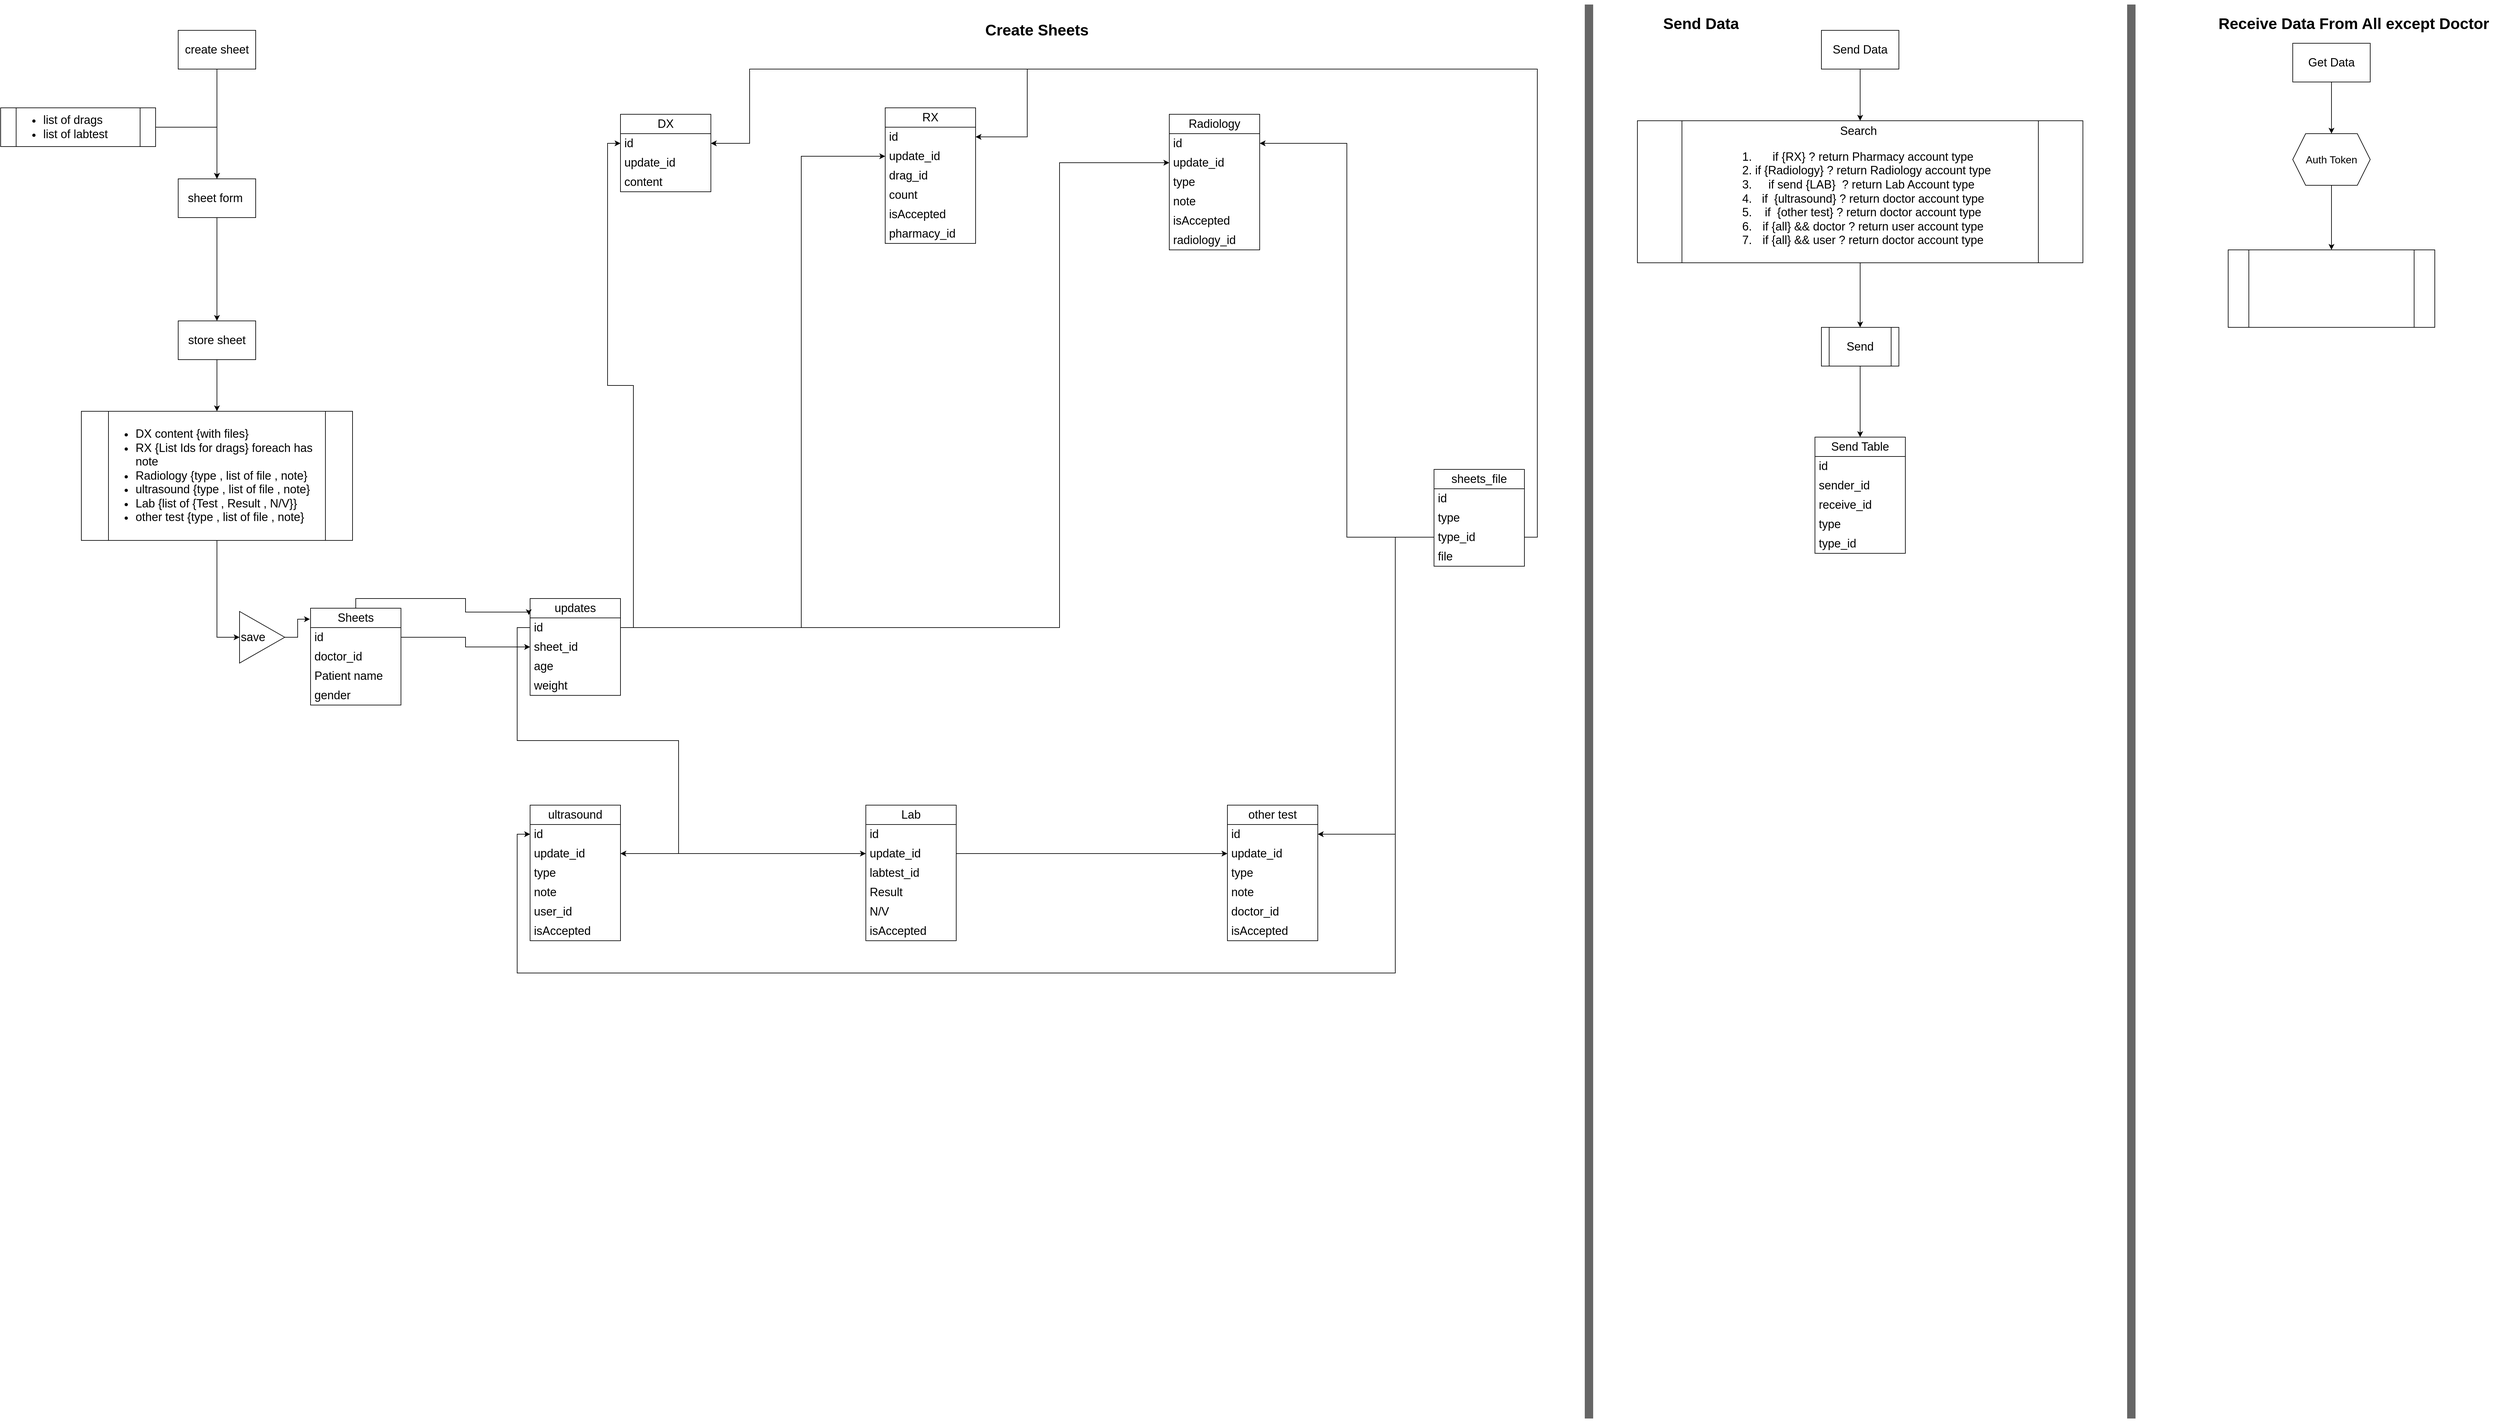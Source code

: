 <mxfile version="21.0.6" type="github">
  <diagram name="Page-1" id="vG4r1ZU1F1tFnuL-1ezL">
    <mxGraphModel dx="1754" dy="1991" grid="1" gridSize="10" guides="1" tooltips="1" connect="1" arrows="1" fold="1" page="1" pageScale="1" pageWidth="850" pageHeight="1100" math="0" shadow="0">
      <root>
        <mxCell id="0" />
        <mxCell id="1" parent="0" />
        <mxCell id="JHE3BNfb4ep6dm02MJn9-4" value="" style="edgeStyle=orthogonalEdgeStyle;rounded=0;orthogonalLoop=1;jettySize=auto;html=1;strokeWidth=1;fontSize=18;" edge="1" parent="1" source="JHE3BNfb4ep6dm02MJn9-1" target="JHE3BNfb4ep6dm02MJn9-3">
          <mxGeometry relative="1" as="geometry" />
        </mxCell>
        <mxCell id="JHE3BNfb4ep6dm02MJn9-1" value="create sheet" style="rounded=0;whiteSpace=wrap;html=1;strokeWidth=1;fontSize=18;" vertex="1" parent="1">
          <mxGeometry x="365" y="40" width="120" height="60" as="geometry" />
        </mxCell>
        <mxCell id="JHE3BNfb4ep6dm02MJn9-13" value="" style="edgeStyle=orthogonalEdgeStyle;rounded=0;orthogonalLoop=1;jettySize=auto;html=1;strokeWidth=1;fontSize=18;" edge="1" parent="1" source="JHE3BNfb4ep6dm02MJn9-3" target="JHE3BNfb4ep6dm02MJn9-12">
          <mxGeometry relative="1" as="geometry" />
        </mxCell>
        <mxCell id="JHE3BNfb4ep6dm02MJn9-3" value="sheet form&amp;nbsp;" style="whiteSpace=wrap;html=1;rounded=0;strokeWidth=1;fontSize=18;" vertex="1" parent="1">
          <mxGeometry x="365" y="270" width="120" height="60" as="geometry" />
        </mxCell>
        <mxCell id="JHE3BNfb4ep6dm02MJn9-18" value="" style="edgeStyle=orthogonalEdgeStyle;rounded=0;orthogonalLoop=1;jettySize=auto;html=1;fontSize=18;" edge="1" parent="1" source="JHE3BNfb4ep6dm02MJn9-12" target="JHE3BNfb4ep6dm02MJn9-17">
          <mxGeometry relative="1" as="geometry" />
        </mxCell>
        <mxCell id="JHE3BNfb4ep6dm02MJn9-12" value="store sheet" style="whiteSpace=wrap;html=1;rounded=0;strokeWidth=1;fontSize=18;" vertex="1" parent="1">
          <mxGeometry x="365" y="490" width="120" height="60" as="geometry" />
        </mxCell>
        <mxCell id="JHE3BNfb4ep6dm02MJn9-26" style="edgeStyle=orthogonalEdgeStyle;rounded=0;orthogonalLoop=1;jettySize=auto;html=1;entryX=0;entryY=0.5;entryDx=0;entryDy=0;fontSize=18;" edge="1" parent="1" source="JHE3BNfb4ep6dm02MJn9-17" target="JHE3BNfb4ep6dm02MJn9-24">
          <mxGeometry relative="1" as="geometry" />
        </mxCell>
        <mxCell id="JHE3BNfb4ep6dm02MJn9-17" value="&lt;ul style=&quot;font-size: 18px;&quot;&gt;&lt;li style=&quot;font-size: 18px;&quot;&gt;DX content {with files}&lt;/li&gt;&lt;li style=&quot;font-size: 18px;&quot;&gt;RX {List Ids for drags} foreach has note&lt;/li&gt;&lt;li style=&quot;font-size: 18px;&quot;&gt;Radiology {type , list of file , note}&lt;/li&gt;&lt;li style=&quot;font-size: 18px;&quot;&gt;ultrasound {type , list of file , note}&lt;/li&gt;&lt;li style=&quot;font-size: 18px;&quot;&gt;Lab {list of {Test , Result , N/V}}&lt;/li&gt;&lt;li style=&quot;border-color: var(--border-color); font-size: 18px;&quot;&gt;other test {type , list of file , note}&lt;/li&gt;&lt;/ul&gt;" style="shape=process;whiteSpace=wrap;html=1;backgroundOutline=1;rounded=0;align=left;fontSize=18;" vertex="1" parent="1">
          <mxGeometry x="215" y="630" width="420" height="200" as="geometry" />
        </mxCell>
        <mxCell id="JHE3BNfb4ep6dm02MJn9-92" style="edgeStyle=orthogonalEdgeStyle;rounded=0;orthogonalLoop=1;jettySize=auto;html=1;entryX=-0.007;entryY=0.113;entryDx=0;entryDy=0;entryPerimeter=0;fontSize=18;" edge="1" parent="1" source="JHE3BNfb4ep6dm02MJn9-24" target="JHE3BNfb4ep6dm02MJn9-88">
          <mxGeometry relative="1" as="geometry" />
        </mxCell>
        <mxCell id="JHE3BNfb4ep6dm02MJn9-24" value="&lt;font style=&quot;font-size: 18px;&quot;&gt;save&lt;/font&gt;" style="triangle;whiteSpace=wrap;html=1;align=left;rounded=0;fontSize=18;" vertex="1" parent="1">
          <mxGeometry x="460" y="940" width="70" height="80" as="geometry" />
        </mxCell>
        <mxCell id="JHE3BNfb4ep6dm02MJn9-37" value="DX" style="swimlane;fontStyle=0;childLayout=stackLayout;horizontal=1;startSize=30;horizontalStack=0;resizeParent=1;resizeParentMax=0;resizeLast=0;collapsible=1;marginBottom=0;whiteSpace=wrap;html=1;fontSize=18;" vertex="1" parent="1">
          <mxGeometry x="1050" y="170" width="140" height="120" as="geometry" />
        </mxCell>
        <mxCell id="JHE3BNfb4ep6dm02MJn9-109" value="id" style="text;strokeColor=none;fillColor=none;align=left;verticalAlign=middle;spacingLeft=4;spacingRight=4;overflow=hidden;points=[[0,0.5],[1,0.5]];portConstraint=eastwest;rotatable=0;whiteSpace=wrap;html=1;fontSize=18;" vertex="1" parent="JHE3BNfb4ep6dm02MJn9-37">
          <mxGeometry y="30" width="140" height="30" as="geometry" />
        </mxCell>
        <mxCell id="JHE3BNfb4ep6dm02MJn9-110" value="update_id" style="text;strokeColor=none;fillColor=none;align=left;verticalAlign=middle;spacingLeft=4;spacingRight=4;overflow=hidden;points=[[0,0.5],[1,0.5]];portConstraint=eastwest;rotatable=0;whiteSpace=wrap;html=1;fontSize=18;" vertex="1" parent="JHE3BNfb4ep6dm02MJn9-37">
          <mxGeometry y="60" width="140" height="30" as="geometry" />
        </mxCell>
        <mxCell id="JHE3BNfb4ep6dm02MJn9-38" value="content" style="text;strokeColor=none;fillColor=none;align=left;verticalAlign=middle;spacingLeft=4;spacingRight=4;overflow=hidden;points=[[0,0.5],[1,0.5]];portConstraint=eastwest;rotatable=0;whiteSpace=wrap;html=1;fontSize=18;" vertex="1" parent="JHE3BNfb4ep6dm02MJn9-37">
          <mxGeometry y="90" width="140" height="30" as="geometry" />
        </mxCell>
        <mxCell id="JHE3BNfb4ep6dm02MJn9-42" value="RX" style="swimlane;fontStyle=0;childLayout=stackLayout;horizontal=1;startSize=30;horizontalStack=0;resizeParent=1;resizeParentMax=0;resizeLast=0;collapsible=1;marginBottom=0;whiteSpace=wrap;html=1;fontSize=18;" vertex="1" parent="1">
          <mxGeometry x="1460" y="160" width="140" height="210" as="geometry" />
        </mxCell>
        <mxCell id="JHE3BNfb4ep6dm02MJn9-113" value="id" style="text;strokeColor=none;fillColor=none;align=left;verticalAlign=middle;spacingLeft=4;spacingRight=4;overflow=hidden;points=[[0,0.5],[1,0.5]];portConstraint=eastwest;rotatable=0;whiteSpace=wrap;html=1;fontSize=18;" vertex="1" parent="JHE3BNfb4ep6dm02MJn9-42">
          <mxGeometry y="30" width="140" height="30" as="geometry" />
        </mxCell>
        <mxCell id="JHE3BNfb4ep6dm02MJn9-112" value="update_id" style="text;strokeColor=none;fillColor=none;align=left;verticalAlign=middle;spacingLeft=4;spacingRight=4;overflow=hidden;points=[[0,0.5],[1,0.5]];portConstraint=eastwest;rotatable=0;whiteSpace=wrap;html=1;fontSize=18;" vertex="1" parent="JHE3BNfb4ep6dm02MJn9-42">
          <mxGeometry y="60" width="140" height="30" as="geometry" />
        </mxCell>
        <mxCell id="JHE3BNfb4ep6dm02MJn9-149" value="drag_id" style="text;strokeColor=none;fillColor=none;align=left;verticalAlign=middle;spacingLeft=4;spacingRight=4;overflow=hidden;points=[[0,0.5],[1,0.5]];portConstraint=eastwest;rotatable=0;whiteSpace=wrap;html=1;fontSize=18;" vertex="1" parent="JHE3BNfb4ep6dm02MJn9-42">
          <mxGeometry y="90" width="140" height="30" as="geometry" />
        </mxCell>
        <mxCell id="JHE3BNfb4ep6dm02MJn9-157" value="count" style="text;strokeColor=none;fillColor=none;align=left;verticalAlign=middle;spacingLeft=4;spacingRight=4;overflow=hidden;points=[[0,0.5],[1,0.5]];portConstraint=eastwest;rotatable=0;whiteSpace=wrap;html=1;fontSize=18;" vertex="1" parent="JHE3BNfb4ep6dm02MJn9-42">
          <mxGeometry y="120" width="140" height="30" as="geometry" />
        </mxCell>
        <mxCell id="JHE3BNfb4ep6dm02MJn9-213" value="isAccepted" style="text;strokeColor=none;fillColor=none;align=left;verticalAlign=middle;spacingLeft=4;spacingRight=4;overflow=hidden;points=[[0,0.5],[1,0.5]];portConstraint=eastwest;rotatable=0;whiteSpace=wrap;html=1;fontSize=18;" vertex="1" parent="JHE3BNfb4ep6dm02MJn9-42">
          <mxGeometry y="150" width="140" height="30" as="geometry" />
        </mxCell>
        <mxCell id="JHE3BNfb4ep6dm02MJn9-43" value="pharmacy_id" style="text;strokeColor=none;fillColor=none;align=left;verticalAlign=middle;spacingLeft=4;spacingRight=4;overflow=hidden;points=[[0,0.5],[1,0.5]];portConstraint=eastwest;rotatable=0;whiteSpace=wrap;html=1;fontSize=18;" vertex="1" parent="JHE3BNfb4ep6dm02MJn9-42">
          <mxGeometry y="180" width="140" height="30" as="geometry" />
        </mxCell>
        <mxCell id="JHE3BNfb4ep6dm02MJn9-48" value="Radiology" style="swimlane;fontStyle=0;childLayout=stackLayout;horizontal=1;startSize=30;horizontalStack=0;resizeParent=1;resizeParentMax=0;resizeLast=0;collapsible=1;marginBottom=0;whiteSpace=wrap;html=1;fontSize=18;" vertex="1" parent="1">
          <mxGeometry x="1900" y="170" width="140" height="210" as="geometry" />
        </mxCell>
        <mxCell id="JHE3BNfb4ep6dm02MJn9-117" value="id" style="text;strokeColor=none;fillColor=none;align=left;verticalAlign=middle;spacingLeft=4;spacingRight=4;overflow=hidden;points=[[0,0.5],[1,0.5]];portConstraint=eastwest;rotatable=0;whiteSpace=wrap;html=1;fontSize=18;" vertex="1" parent="JHE3BNfb4ep6dm02MJn9-48">
          <mxGeometry y="30" width="140" height="30" as="geometry" />
        </mxCell>
        <mxCell id="JHE3BNfb4ep6dm02MJn9-118" value="update_id" style="text;strokeColor=none;fillColor=none;align=left;verticalAlign=middle;spacingLeft=4;spacingRight=4;overflow=hidden;points=[[0,0.5],[1,0.5]];portConstraint=eastwest;rotatable=0;whiteSpace=wrap;html=1;fontSize=18;" vertex="1" parent="JHE3BNfb4ep6dm02MJn9-48">
          <mxGeometry y="60" width="140" height="30" as="geometry" />
        </mxCell>
        <mxCell id="JHE3BNfb4ep6dm02MJn9-49" value="type" style="text;strokeColor=none;fillColor=none;align=left;verticalAlign=middle;spacingLeft=4;spacingRight=4;overflow=hidden;points=[[0,0.5],[1,0.5]];portConstraint=eastwest;rotatable=0;whiteSpace=wrap;html=1;fontSize=18;" vertex="1" parent="JHE3BNfb4ep6dm02MJn9-48">
          <mxGeometry y="90" width="140" height="30" as="geometry" />
        </mxCell>
        <mxCell id="JHE3BNfb4ep6dm02MJn9-51" value="note" style="text;strokeColor=none;fillColor=none;align=left;verticalAlign=middle;spacingLeft=4;spacingRight=4;overflow=hidden;points=[[0,0.5],[1,0.5]];portConstraint=eastwest;rotatable=0;whiteSpace=wrap;html=1;fontSize=18;" vertex="1" parent="JHE3BNfb4ep6dm02MJn9-48">
          <mxGeometry y="120" width="140" height="30" as="geometry" />
        </mxCell>
        <mxCell id="JHE3BNfb4ep6dm02MJn9-214" value="isAccepted" style="text;strokeColor=none;fillColor=none;align=left;verticalAlign=middle;spacingLeft=4;spacingRight=4;overflow=hidden;points=[[0,0.5],[1,0.5]];portConstraint=eastwest;rotatable=0;whiteSpace=wrap;html=1;fontSize=18;" vertex="1" parent="JHE3BNfb4ep6dm02MJn9-48">
          <mxGeometry y="150" width="140" height="30" as="geometry" />
        </mxCell>
        <mxCell id="JHE3BNfb4ep6dm02MJn9-150" value="radiology_id" style="text;strokeColor=none;fillColor=none;align=left;verticalAlign=middle;spacingLeft=4;spacingRight=4;overflow=hidden;points=[[0,0.5],[1,0.5]];portConstraint=eastwest;rotatable=0;whiteSpace=wrap;html=1;fontSize=18;" vertex="1" parent="JHE3BNfb4ep6dm02MJn9-48">
          <mxGeometry y="180" width="140" height="30" as="geometry" />
        </mxCell>
        <mxCell id="JHE3BNfb4ep6dm02MJn9-52" value="ultrasound" style="swimlane;fontStyle=0;childLayout=stackLayout;horizontal=1;startSize=30;horizontalStack=0;resizeParent=1;resizeParentMax=0;resizeLast=0;collapsible=1;marginBottom=0;whiteSpace=wrap;html=1;fontSize=18;" vertex="1" parent="1">
          <mxGeometry x="910" y="1240" width="140" height="210" as="geometry" />
        </mxCell>
        <mxCell id="JHE3BNfb4ep6dm02MJn9-121" value="id" style="text;strokeColor=none;fillColor=none;align=left;verticalAlign=middle;spacingLeft=4;spacingRight=4;overflow=hidden;points=[[0,0.5],[1,0.5]];portConstraint=eastwest;rotatable=0;whiteSpace=wrap;html=1;fontSize=18;" vertex="1" parent="JHE3BNfb4ep6dm02MJn9-52">
          <mxGeometry y="30" width="140" height="30" as="geometry" />
        </mxCell>
        <mxCell id="JHE3BNfb4ep6dm02MJn9-122" value="update_id" style="text;strokeColor=none;fillColor=none;align=left;verticalAlign=middle;spacingLeft=4;spacingRight=4;overflow=hidden;points=[[0,0.5],[1,0.5]];portConstraint=eastwest;rotatable=0;whiteSpace=wrap;html=1;fontSize=18;" vertex="1" parent="JHE3BNfb4ep6dm02MJn9-52">
          <mxGeometry y="60" width="140" height="30" as="geometry" />
        </mxCell>
        <mxCell id="JHE3BNfb4ep6dm02MJn9-53" value="type" style="text;strokeColor=none;fillColor=none;align=left;verticalAlign=middle;spacingLeft=4;spacingRight=4;overflow=hidden;points=[[0,0.5],[1,0.5]];portConstraint=eastwest;rotatable=0;whiteSpace=wrap;html=1;fontSize=18;" vertex="1" parent="JHE3BNfb4ep6dm02MJn9-52">
          <mxGeometry y="90" width="140" height="30" as="geometry" />
        </mxCell>
        <mxCell id="JHE3BNfb4ep6dm02MJn9-54" value="note" style="text;strokeColor=none;fillColor=none;align=left;verticalAlign=middle;spacingLeft=4;spacingRight=4;overflow=hidden;points=[[0,0.5],[1,0.5]];portConstraint=eastwest;rotatable=0;whiteSpace=wrap;html=1;fontSize=18;" vertex="1" parent="JHE3BNfb4ep6dm02MJn9-52">
          <mxGeometry y="120" width="140" height="30" as="geometry" />
        </mxCell>
        <mxCell id="JHE3BNfb4ep6dm02MJn9-152" value="user_id" style="text;strokeColor=none;fillColor=none;align=left;verticalAlign=middle;spacingLeft=4;spacingRight=4;overflow=hidden;points=[[0,0.5],[1,0.5]];portConstraint=eastwest;rotatable=0;whiteSpace=wrap;html=1;fontSize=18;" vertex="1" parent="JHE3BNfb4ep6dm02MJn9-52">
          <mxGeometry y="150" width="140" height="30" as="geometry" />
        </mxCell>
        <mxCell id="JHE3BNfb4ep6dm02MJn9-215" value="isAccepted" style="text;strokeColor=none;fillColor=none;align=left;verticalAlign=middle;spacingLeft=4;spacingRight=4;overflow=hidden;points=[[0,0.5],[1,0.5]];portConstraint=eastwest;rotatable=0;whiteSpace=wrap;html=1;fontSize=18;" vertex="1" parent="JHE3BNfb4ep6dm02MJn9-52">
          <mxGeometry y="180" width="140" height="30" as="geometry" />
        </mxCell>
        <mxCell id="JHE3BNfb4ep6dm02MJn9-56" value="Lab" style="swimlane;fontStyle=0;childLayout=stackLayout;horizontal=1;startSize=30;horizontalStack=0;resizeParent=1;resizeParentMax=0;resizeLast=0;collapsible=1;marginBottom=0;whiteSpace=wrap;html=1;fontSize=18;" vertex="1" parent="1">
          <mxGeometry x="1430" y="1240" width="140" height="210" as="geometry" />
        </mxCell>
        <mxCell id="JHE3BNfb4ep6dm02MJn9-123" value="id" style="text;strokeColor=none;fillColor=none;align=left;verticalAlign=middle;spacingLeft=4;spacingRight=4;overflow=hidden;points=[[0,0.5],[1,0.5]];portConstraint=eastwest;rotatable=0;whiteSpace=wrap;html=1;fontSize=18;" vertex="1" parent="JHE3BNfb4ep6dm02MJn9-56">
          <mxGeometry y="30" width="140" height="30" as="geometry" />
        </mxCell>
        <mxCell id="JHE3BNfb4ep6dm02MJn9-124" value="update_id" style="text;strokeColor=none;fillColor=none;align=left;verticalAlign=middle;spacingLeft=4;spacingRight=4;overflow=hidden;points=[[0,0.5],[1,0.5]];portConstraint=eastwest;rotatable=0;whiteSpace=wrap;html=1;fontSize=18;" vertex="1" parent="JHE3BNfb4ep6dm02MJn9-56">
          <mxGeometry y="60" width="140" height="30" as="geometry" />
        </mxCell>
        <mxCell id="JHE3BNfb4ep6dm02MJn9-57" value="labtest_id" style="text;strokeColor=none;fillColor=none;align=left;verticalAlign=middle;spacingLeft=4;spacingRight=4;overflow=hidden;points=[[0,0.5],[1,0.5]];portConstraint=eastwest;rotatable=0;whiteSpace=wrap;html=1;fontSize=18;" vertex="1" parent="JHE3BNfb4ep6dm02MJn9-56">
          <mxGeometry y="90" width="140" height="30" as="geometry" />
        </mxCell>
        <mxCell id="JHE3BNfb4ep6dm02MJn9-58" value="Result" style="text;strokeColor=none;fillColor=none;align=left;verticalAlign=middle;spacingLeft=4;spacingRight=4;overflow=hidden;points=[[0,0.5],[1,0.5]];portConstraint=eastwest;rotatable=0;whiteSpace=wrap;html=1;fontSize=18;" vertex="1" parent="JHE3BNfb4ep6dm02MJn9-56">
          <mxGeometry y="120" width="140" height="30" as="geometry" />
        </mxCell>
        <mxCell id="JHE3BNfb4ep6dm02MJn9-59" value="N/V" style="text;strokeColor=none;fillColor=none;align=left;verticalAlign=middle;spacingLeft=4;spacingRight=4;overflow=hidden;points=[[0,0.5],[1,0.5]];portConstraint=eastwest;rotatable=0;whiteSpace=wrap;html=1;fontSize=18;" vertex="1" parent="JHE3BNfb4ep6dm02MJn9-56">
          <mxGeometry y="150" width="140" height="30" as="geometry" />
        </mxCell>
        <mxCell id="JHE3BNfb4ep6dm02MJn9-217" value="isAccepted" style="text;strokeColor=none;fillColor=none;align=left;verticalAlign=middle;spacingLeft=4;spacingRight=4;overflow=hidden;points=[[0,0.5],[1,0.5]];portConstraint=eastwest;rotatable=0;whiteSpace=wrap;html=1;fontSize=18;" vertex="1" parent="JHE3BNfb4ep6dm02MJn9-56">
          <mxGeometry y="180" width="140" height="30" as="geometry" />
        </mxCell>
        <mxCell id="JHE3BNfb4ep6dm02MJn9-60" value="other test" style="swimlane;fontStyle=0;childLayout=stackLayout;horizontal=1;startSize=30;horizontalStack=0;resizeParent=1;resizeParentMax=0;resizeLast=0;collapsible=1;marginBottom=0;whiteSpace=wrap;html=1;fontSize=18;" vertex="1" parent="1">
          <mxGeometry x="1990" y="1240" width="140" height="210" as="geometry" />
        </mxCell>
        <mxCell id="JHE3BNfb4ep6dm02MJn9-126" value="id" style="text;strokeColor=none;fillColor=none;align=left;verticalAlign=middle;spacingLeft=4;spacingRight=4;overflow=hidden;points=[[0,0.5],[1,0.5]];portConstraint=eastwest;rotatable=0;whiteSpace=wrap;html=1;fontSize=18;" vertex="1" parent="JHE3BNfb4ep6dm02MJn9-60">
          <mxGeometry y="30" width="140" height="30" as="geometry" />
        </mxCell>
        <mxCell id="JHE3BNfb4ep6dm02MJn9-125" value="update_id" style="text;strokeColor=none;fillColor=none;align=left;verticalAlign=middle;spacingLeft=4;spacingRight=4;overflow=hidden;points=[[0,0.5],[1,0.5]];portConstraint=eastwest;rotatable=0;whiteSpace=wrap;html=1;fontSize=18;" vertex="1" parent="JHE3BNfb4ep6dm02MJn9-60">
          <mxGeometry y="60" width="140" height="30" as="geometry" />
        </mxCell>
        <mxCell id="JHE3BNfb4ep6dm02MJn9-61" value="type" style="text;strokeColor=none;fillColor=none;align=left;verticalAlign=middle;spacingLeft=4;spacingRight=4;overflow=hidden;points=[[0,0.5],[1,0.5]];portConstraint=eastwest;rotatable=0;whiteSpace=wrap;html=1;fontSize=18;" vertex="1" parent="JHE3BNfb4ep6dm02MJn9-60">
          <mxGeometry y="90" width="140" height="30" as="geometry" />
        </mxCell>
        <mxCell id="JHE3BNfb4ep6dm02MJn9-63" value="note" style="text;strokeColor=none;fillColor=none;align=left;verticalAlign=middle;spacingLeft=4;spacingRight=4;overflow=hidden;points=[[0,0.5],[1,0.5]];portConstraint=eastwest;rotatable=0;whiteSpace=wrap;html=1;fontSize=18;" vertex="1" parent="JHE3BNfb4ep6dm02MJn9-60">
          <mxGeometry y="120" width="140" height="30" as="geometry" />
        </mxCell>
        <mxCell id="JHE3BNfb4ep6dm02MJn9-151" value="doctor_id" style="text;strokeColor=none;fillColor=none;align=left;verticalAlign=middle;spacingLeft=4;spacingRight=4;overflow=hidden;points=[[0,0.5],[1,0.5]];portConstraint=eastwest;rotatable=0;whiteSpace=wrap;html=1;fontSize=18;" vertex="1" parent="JHE3BNfb4ep6dm02MJn9-60">
          <mxGeometry y="150" width="140" height="30" as="geometry" />
        </mxCell>
        <mxCell id="JHE3BNfb4ep6dm02MJn9-216" value="isAccepted" style="text;strokeColor=none;fillColor=none;align=left;verticalAlign=middle;spacingLeft=4;spacingRight=4;overflow=hidden;points=[[0,0.5],[1,0.5]];portConstraint=eastwest;rotatable=0;whiteSpace=wrap;html=1;fontSize=18;" vertex="1" parent="JHE3BNfb4ep6dm02MJn9-60">
          <mxGeometry y="180" width="140" height="30" as="geometry" />
        </mxCell>
        <mxCell id="JHE3BNfb4ep6dm02MJn9-69" value="updates" style="swimlane;fontStyle=0;childLayout=stackLayout;horizontal=1;startSize=30;horizontalStack=0;resizeParent=1;resizeParentMax=0;resizeLast=0;collapsible=1;marginBottom=0;whiteSpace=wrap;html=1;fontSize=18;" vertex="1" parent="1">
          <mxGeometry x="910" y="920" width="140" height="150" as="geometry" />
        </mxCell>
        <mxCell id="JHE3BNfb4ep6dm02MJn9-108" value="id" style="text;strokeColor=none;fillColor=none;align=left;verticalAlign=middle;spacingLeft=4;spacingRight=4;overflow=hidden;points=[[0,0.5],[1,0.5]];portConstraint=eastwest;rotatable=0;whiteSpace=wrap;html=1;fontSize=18;" vertex="1" parent="JHE3BNfb4ep6dm02MJn9-69">
          <mxGeometry y="30" width="140" height="30" as="geometry" />
        </mxCell>
        <mxCell id="JHE3BNfb4ep6dm02MJn9-70" value="sheet_id" style="text;strokeColor=none;fillColor=none;align=left;verticalAlign=middle;spacingLeft=4;spacingRight=4;overflow=hidden;points=[[0,0.5],[1,0.5]];portConstraint=eastwest;rotatable=0;whiteSpace=wrap;html=1;fontSize=18;" vertex="1" parent="JHE3BNfb4ep6dm02MJn9-69">
          <mxGeometry y="60" width="140" height="30" as="geometry" />
        </mxCell>
        <mxCell id="JHE3BNfb4ep6dm02MJn9-71" value="age" style="text;strokeColor=none;fillColor=none;align=left;verticalAlign=middle;spacingLeft=4;spacingRight=4;overflow=hidden;points=[[0,0.5],[1,0.5]];portConstraint=eastwest;rotatable=0;whiteSpace=wrap;html=1;fontSize=18;" vertex="1" parent="JHE3BNfb4ep6dm02MJn9-69">
          <mxGeometry y="90" width="140" height="30" as="geometry" />
        </mxCell>
        <mxCell id="JHE3BNfb4ep6dm02MJn9-72" value="weight" style="text;strokeColor=none;fillColor=none;align=left;verticalAlign=middle;spacingLeft=4;spacingRight=4;overflow=hidden;points=[[0,0.5],[1,0.5]];portConstraint=eastwest;rotatable=0;whiteSpace=wrap;html=1;fontSize=18;" vertex="1" parent="JHE3BNfb4ep6dm02MJn9-69">
          <mxGeometry y="120" width="140" height="30" as="geometry" />
        </mxCell>
        <mxCell id="JHE3BNfb4ep6dm02MJn9-93" style="edgeStyle=orthogonalEdgeStyle;rounded=0;orthogonalLoop=1;jettySize=auto;html=1;entryX=-0.014;entryY=0.171;entryDx=0;entryDy=0;entryPerimeter=0;fontSize=18;" edge="1" parent="1" source="JHE3BNfb4ep6dm02MJn9-88" target="JHE3BNfb4ep6dm02MJn9-69">
          <mxGeometry relative="1" as="geometry">
            <Array as="points">
              <mxPoint x="640" y="920" />
              <mxPoint x="810" y="920" />
              <mxPoint x="810" y="941" />
            </Array>
          </mxGeometry>
        </mxCell>
        <mxCell id="JHE3BNfb4ep6dm02MJn9-88" value="Sheets" style="swimlane;fontStyle=0;childLayout=stackLayout;horizontal=1;startSize=30;horizontalStack=0;resizeParent=1;resizeParentMax=0;resizeLast=0;collapsible=1;marginBottom=0;whiteSpace=wrap;html=1;fontSize=18;" vertex="1" parent="1">
          <mxGeometry x="570" y="935" width="140" height="150" as="geometry" />
        </mxCell>
        <mxCell id="JHE3BNfb4ep6dm02MJn9-106" value="id" style="text;strokeColor=none;fillColor=none;align=left;verticalAlign=middle;spacingLeft=4;spacingRight=4;overflow=hidden;points=[[0,0.5],[1,0.5]];portConstraint=eastwest;rotatable=0;whiteSpace=wrap;html=1;fontSize=18;" vertex="1" parent="JHE3BNfb4ep6dm02MJn9-88">
          <mxGeometry y="30" width="140" height="30" as="geometry" />
        </mxCell>
        <mxCell id="JHE3BNfb4ep6dm02MJn9-89" value="doctor_id" style="text;strokeColor=none;fillColor=none;align=left;verticalAlign=middle;spacingLeft=4;spacingRight=4;overflow=hidden;points=[[0,0.5],[1,0.5]];portConstraint=eastwest;rotatable=0;whiteSpace=wrap;html=1;fontSize=18;" vertex="1" parent="JHE3BNfb4ep6dm02MJn9-88">
          <mxGeometry y="60" width="140" height="30" as="geometry" />
        </mxCell>
        <mxCell id="JHE3BNfb4ep6dm02MJn9-90" value="Patient name" style="text;strokeColor=none;fillColor=none;align=left;verticalAlign=middle;spacingLeft=4;spacingRight=4;overflow=hidden;points=[[0,0.5],[1,0.5]];portConstraint=eastwest;rotatable=0;whiteSpace=wrap;html=1;fontSize=18;" vertex="1" parent="JHE3BNfb4ep6dm02MJn9-88">
          <mxGeometry y="90" width="140" height="30" as="geometry" />
        </mxCell>
        <mxCell id="JHE3BNfb4ep6dm02MJn9-91" value="gender" style="text;strokeColor=none;fillColor=none;align=left;verticalAlign=middle;spacingLeft=4;spacingRight=4;overflow=hidden;points=[[0,0.5],[1,0.5]];portConstraint=eastwest;rotatable=0;whiteSpace=wrap;html=1;fontSize=18;" vertex="1" parent="JHE3BNfb4ep6dm02MJn9-88">
          <mxGeometry y="120" width="140" height="30" as="geometry" />
        </mxCell>
        <mxCell id="JHE3BNfb4ep6dm02MJn9-107" style="edgeStyle=orthogonalEdgeStyle;rounded=0;orthogonalLoop=1;jettySize=auto;html=1;entryX=0;entryY=0.5;entryDx=0;entryDy=0;fontSize=18;" edge="1" parent="1" source="JHE3BNfb4ep6dm02MJn9-106" target="JHE3BNfb4ep6dm02MJn9-70">
          <mxGeometry relative="1" as="geometry" />
        </mxCell>
        <mxCell id="JHE3BNfb4ep6dm02MJn9-111" style="edgeStyle=orthogonalEdgeStyle;rounded=0;orthogonalLoop=1;jettySize=auto;html=1;entryX=0;entryY=0.5;entryDx=0;entryDy=0;fontSize=18;" edge="1" parent="1" source="JHE3BNfb4ep6dm02MJn9-108" target="JHE3BNfb4ep6dm02MJn9-109">
          <mxGeometry relative="1" as="geometry">
            <Array as="points">
              <mxPoint x="1070" y="965" />
              <mxPoint x="1070" y="590" />
              <mxPoint x="1030" y="590" />
              <mxPoint x="1030" y="215" />
            </Array>
          </mxGeometry>
        </mxCell>
        <mxCell id="JHE3BNfb4ep6dm02MJn9-116" style="edgeStyle=orthogonalEdgeStyle;rounded=0;orthogonalLoop=1;jettySize=auto;html=1;fontSize=18;" edge="1" parent="1" source="JHE3BNfb4ep6dm02MJn9-108" target="JHE3BNfb4ep6dm02MJn9-112">
          <mxGeometry relative="1" as="geometry">
            <Array as="points">
              <mxPoint x="1330" y="965" />
              <mxPoint x="1330" y="235" />
            </Array>
          </mxGeometry>
        </mxCell>
        <mxCell id="JHE3BNfb4ep6dm02MJn9-119" style="edgeStyle=orthogonalEdgeStyle;rounded=0;orthogonalLoop=1;jettySize=auto;html=1;entryX=0;entryY=0.5;entryDx=0;entryDy=0;fontSize=18;" edge="1" parent="1" source="JHE3BNfb4ep6dm02MJn9-108" target="JHE3BNfb4ep6dm02MJn9-118">
          <mxGeometry relative="1" as="geometry">
            <mxPoint x="1640" y="350" as="targetPoint" />
            <Array as="points">
              <mxPoint x="1730" y="965" />
              <mxPoint x="1730" y="245" />
            </Array>
          </mxGeometry>
        </mxCell>
        <mxCell id="JHE3BNfb4ep6dm02MJn9-128" style="edgeStyle=orthogonalEdgeStyle;rounded=0;orthogonalLoop=1;jettySize=auto;html=1;entryX=1;entryY=0.5;entryDx=0;entryDy=0;fontSize=18;" edge="1" parent="1" source="JHE3BNfb4ep6dm02MJn9-108" target="JHE3BNfb4ep6dm02MJn9-122">
          <mxGeometry relative="1" as="geometry">
            <Array as="points">
              <mxPoint x="890" y="965" />
              <mxPoint x="890" y="1140" />
              <mxPoint x="1140" y="1140" />
              <mxPoint x="1140" y="1315" />
            </Array>
          </mxGeometry>
        </mxCell>
        <mxCell id="JHE3BNfb4ep6dm02MJn9-130" style="edgeStyle=orthogonalEdgeStyle;rounded=0;orthogonalLoop=1;jettySize=auto;html=1;fontSize=18;" edge="1" parent="1" source="JHE3BNfb4ep6dm02MJn9-122" target="JHE3BNfb4ep6dm02MJn9-124">
          <mxGeometry relative="1" as="geometry" />
        </mxCell>
        <mxCell id="JHE3BNfb4ep6dm02MJn9-131" style="edgeStyle=orthogonalEdgeStyle;rounded=0;orthogonalLoop=1;jettySize=auto;html=1;fontSize=18;" edge="1" parent="1" source="JHE3BNfb4ep6dm02MJn9-124" target="JHE3BNfb4ep6dm02MJn9-125">
          <mxGeometry relative="1" as="geometry" />
        </mxCell>
        <mxCell id="JHE3BNfb4ep6dm02MJn9-132" value="sheets_file" style="swimlane;fontStyle=0;childLayout=stackLayout;horizontal=1;startSize=30;horizontalStack=0;resizeParent=1;resizeParentMax=0;resizeLast=0;collapsible=1;marginBottom=0;whiteSpace=wrap;html=1;fontSize=18;" vertex="1" parent="1">
          <mxGeometry x="2310" y="720" width="140" height="150" as="geometry" />
        </mxCell>
        <mxCell id="JHE3BNfb4ep6dm02MJn9-133" value="id" style="text;strokeColor=none;fillColor=none;align=left;verticalAlign=middle;spacingLeft=4;spacingRight=4;overflow=hidden;points=[[0,0.5],[1,0.5]];portConstraint=eastwest;rotatable=0;whiteSpace=wrap;html=1;fontSize=18;" vertex="1" parent="JHE3BNfb4ep6dm02MJn9-132">
          <mxGeometry y="30" width="140" height="30" as="geometry" />
        </mxCell>
        <mxCell id="JHE3BNfb4ep6dm02MJn9-134" value="type" style="text;strokeColor=none;fillColor=none;align=left;verticalAlign=middle;spacingLeft=4;spacingRight=4;overflow=hidden;points=[[0,0.5],[1,0.5]];portConstraint=eastwest;rotatable=0;whiteSpace=wrap;html=1;fontSize=18;" vertex="1" parent="JHE3BNfb4ep6dm02MJn9-132">
          <mxGeometry y="60" width="140" height="30" as="geometry" />
        </mxCell>
        <mxCell id="JHE3BNfb4ep6dm02MJn9-136" value="type_id" style="text;strokeColor=none;fillColor=none;align=left;verticalAlign=middle;spacingLeft=4;spacingRight=4;overflow=hidden;points=[[0,0.5],[1,0.5]];portConstraint=eastwest;rotatable=0;whiteSpace=wrap;html=1;fontSize=18;" vertex="1" parent="JHE3BNfb4ep6dm02MJn9-132">
          <mxGeometry y="90" width="140" height="30" as="geometry" />
        </mxCell>
        <mxCell id="JHE3BNfb4ep6dm02MJn9-135" value="file" style="text;strokeColor=none;fillColor=none;align=left;verticalAlign=middle;spacingLeft=4;spacingRight=4;overflow=hidden;points=[[0,0.5],[1,0.5]];portConstraint=eastwest;rotatable=0;whiteSpace=wrap;html=1;fontSize=18;" vertex="1" parent="JHE3BNfb4ep6dm02MJn9-132">
          <mxGeometry y="120" width="140" height="30" as="geometry" />
        </mxCell>
        <mxCell id="JHE3BNfb4ep6dm02MJn9-138" style="edgeStyle=orthogonalEdgeStyle;rounded=0;orthogonalLoop=1;jettySize=auto;html=1;fontSize=18;" edge="1" parent="1" source="JHE3BNfb4ep6dm02MJn9-136" target="JHE3BNfb4ep6dm02MJn9-117">
          <mxGeometry relative="1" as="geometry" />
        </mxCell>
        <mxCell id="JHE3BNfb4ep6dm02MJn9-139" style="edgeStyle=orthogonalEdgeStyle;rounded=0;orthogonalLoop=1;jettySize=auto;html=1;entryX=1;entryY=0.5;entryDx=0;entryDy=0;fontSize=18;" edge="1" parent="1" source="JHE3BNfb4ep6dm02MJn9-136" target="JHE3BNfb4ep6dm02MJn9-113">
          <mxGeometry relative="1" as="geometry">
            <Array as="points">
              <mxPoint x="2470" y="825" />
              <mxPoint x="2470" y="100" />
              <mxPoint x="1680" y="100" />
              <mxPoint x="1680" y="205" />
            </Array>
          </mxGeometry>
        </mxCell>
        <mxCell id="JHE3BNfb4ep6dm02MJn9-140" style="edgeStyle=orthogonalEdgeStyle;rounded=0;orthogonalLoop=1;jettySize=auto;html=1;entryX=1;entryY=0.5;entryDx=0;entryDy=0;fontSize=18;" edge="1" parent="1" source="JHE3BNfb4ep6dm02MJn9-136" target="JHE3BNfb4ep6dm02MJn9-109">
          <mxGeometry relative="1" as="geometry">
            <Array as="points">
              <mxPoint x="2470" y="825" />
              <mxPoint x="2470" y="100" />
              <mxPoint x="1250" y="100" />
              <mxPoint x="1250" y="215" />
            </Array>
          </mxGeometry>
        </mxCell>
        <mxCell id="JHE3BNfb4ep6dm02MJn9-141" style="edgeStyle=orthogonalEdgeStyle;rounded=0;orthogonalLoop=1;jettySize=auto;html=1;fontSize=18;" edge="1" parent="1" source="JHE3BNfb4ep6dm02MJn9-136" target="JHE3BNfb4ep6dm02MJn9-121">
          <mxGeometry relative="1" as="geometry">
            <Array as="points">
              <mxPoint x="2250" y="825" />
              <mxPoint x="2250" y="1500" />
              <mxPoint x="890" y="1500" />
              <mxPoint x="890" y="1285" />
            </Array>
          </mxGeometry>
        </mxCell>
        <mxCell id="JHE3BNfb4ep6dm02MJn9-142" style="edgeStyle=orthogonalEdgeStyle;rounded=0;orthogonalLoop=1;jettySize=auto;html=1;entryX=1;entryY=0.5;entryDx=0;entryDy=0;fontSize=18;" edge="1" parent="1" source="JHE3BNfb4ep6dm02MJn9-136" target="JHE3BNfb4ep6dm02MJn9-126">
          <mxGeometry relative="1" as="geometry">
            <Array as="points">
              <mxPoint x="2250" y="825" />
              <mxPoint x="2250" y="1285" />
            </Array>
          </mxGeometry>
        </mxCell>
        <mxCell id="JHE3BNfb4ep6dm02MJn9-147" style="edgeStyle=orthogonalEdgeStyle;rounded=0;orthogonalLoop=1;jettySize=auto;html=1;entryX=0.5;entryY=0;entryDx=0;entryDy=0;fontSize=18;" edge="1" parent="1" source="JHE3BNfb4ep6dm02MJn9-146" target="JHE3BNfb4ep6dm02MJn9-3">
          <mxGeometry relative="1" as="geometry" />
        </mxCell>
        <mxCell id="JHE3BNfb4ep6dm02MJn9-146" value="&lt;ul style=&quot;font-size: 18px;&quot;&gt;&lt;li style=&quot;font-size: 18px;&quot;&gt;list of drags&lt;/li&gt;&lt;li style=&quot;font-size: 18px;&quot;&gt;list of labtest&lt;/li&gt;&lt;/ul&gt;" style="shape=process;whiteSpace=wrap;html=1;backgroundOutline=1;align=left;fontSize=18;" vertex="1" parent="1">
          <mxGeometry x="90" y="160" width="240" height="60" as="geometry" />
        </mxCell>
        <mxCell id="JHE3BNfb4ep6dm02MJn9-153" value="&lt;h1&gt;Create Sheets&lt;/h1&gt;" style="text;html=1;strokeColor=none;fillColor=none;spacing=5;spacingTop=-20;whiteSpace=wrap;overflow=hidden;rounded=0;" vertex="1" parent="1">
          <mxGeometry x="1610" y="20" width="190" height="60" as="geometry" />
        </mxCell>
        <mxCell id="JHE3BNfb4ep6dm02MJn9-155" value="&lt;h1&gt;Send Data&lt;/h1&gt;" style="text;html=1;strokeColor=none;fillColor=none;spacing=5;spacingTop=-20;whiteSpace=wrap;overflow=hidden;rounded=0;" vertex="1" parent="1">
          <mxGeometry x="2660" y="10" width="190" height="40" as="geometry" />
        </mxCell>
        <mxCell id="JHE3BNfb4ep6dm02MJn9-156" value="" style="endArrow=none;html=1;rounded=0;fontSize=20;strokeWidth=13;fillColor=#f5f5f5;strokeColor=#666666;" edge="1" parent="1">
          <mxGeometry width="50" height="50" relative="1" as="geometry">
            <mxPoint x="2550" y="2190" as="sourcePoint" />
            <mxPoint x="2550" as="targetPoint" />
          </mxGeometry>
        </mxCell>
        <mxCell id="JHE3BNfb4ep6dm02MJn9-194" style="edgeStyle=orthogonalEdgeStyle;rounded=0;orthogonalLoop=1;jettySize=auto;html=1;entryX=0.5;entryY=0;entryDx=0;entryDy=0;" edge="1" parent="1" source="JHE3BNfb4ep6dm02MJn9-158" target="JHE3BNfb4ep6dm02MJn9-171">
          <mxGeometry relative="1" as="geometry" />
        </mxCell>
        <mxCell id="JHE3BNfb4ep6dm02MJn9-158" value="Send" style="shape=process;whiteSpace=wrap;html=1;backgroundOutline=1;fontSize=18;" vertex="1" parent="1">
          <mxGeometry x="2910" y="500" width="120" height="60" as="geometry" />
        </mxCell>
        <mxCell id="JHE3BNfb4ep6dm02MJn9-191" style="edgeStyle=orthogonalEdgeStyle;rounded=0;orthogonalLoop=1;jettySize=auto;html=1;entryX=0.5;entryY=0;entryDx=0;entryDy=0;" edge="1" parent="1" source="JHE3BNfb4ep6dm02MJn9-159" target="JHE3BNfb4ep6dm02MJn9-190">
          <mxGeometry relative="1" as="geometry" />
        </mxCell>
        <mxCell id="JHE3BNfb4ep6dm02MJn9-159" value="Send Data" style="rounded=0;whiteSpace=wrap;html=1;fontSize=18;" vertex="1" parent="1">
          <mxGeometry x="2910" y="40" width="120" height="60" as="geometry" />
        </mxCell>
        <mxCell id="JHE3BNfb4ep6dm02MJn9-171" value="Send Table" style="swimlane;fontStyle=0;childLayout=stackLayout;horizontal=1;startSize=30;horizontalStack=0;resizeParent=1;resizeParentMax=0;resizeLast=0;collapsible=1;marginBottom=0;whiteSpace=wrap;html=1;fontSize=18;" vertex="1" parent="1">
          <mxGeometry x="2900" y="670" width="140" height="180" as="geometry" />
        </mxCell>
        <mxCell id="JHE3BNfb4ep6dm02MJn9-172" value="id" style="text;strokeColor=none;fillColor=none;align=left;verticalAlign=middle;spacingLeft=4;spacingRight=4;overflow=hidden;points=[[0,0.5],[1,0.5]];portConstraint=eastwest;rotatable=0;whiteSpace=wrap;html=1;fontSize=18;" vertex="1" parent="JHE3BNfb4ep6dm02MJn9-171">
          <mxGeometry y="30" width="140" height="30" as="geometry" />
        </mxCell>
        <mxCell id="JHE3BNfb4ep6dm02MJn9-173" value="sender_id" style="text;strokeColor=none;fillColor=none;align=left;verticalAlign=middle;spacingLeft=4;spacingRight=4;overflow=hidden;points=[[0,0.5],[1,0.5]];portConstraint=eastwest;rotatable=0;whiteSpace=wrap;html=1;fontSize=18;" vertex="1" parent="JHE3BNfb4ep6dm02MJn9-171">
          <mxGeometry y="60" width="140" height="30" as="geometry" />
        </mxCell>
        <mxCell id="JHE3BNfb4ep6dm02MJn9-188" value="receive_id" style="text;strokeColor=none;fillColor=none;align=left;verticalAlign=middle;spacingLeft=4;spacingRight=4;overflow=hidden;points=[[0,0.5],[1,0.5]];portConstraint=eastwest;rotatable=0;whiteSpace=wrap;html=1;fontSize=18;" vertex="1" parent="JHE3BNfb4ep6dm02MJn9-171">
          <mxGeometry y="90" width="140" height="30" as="geometry" />
        </mxCell>
        <mxCell id="JHE3BNfb4ep6dm02MJn9-189" value="type" style="text;strokeColor=none;fillColor=none;align=left;verticalAlign=middle;spacingLeft=4;spacingRight=4;overflow=hidden;points=[[0,0.5],[1,0.5]];portConstraint=eastwest;rotatable=0;whiteSpace=wrap;html=1;fontSize=18;" vertex="1" parent="JHE3BNfb4ep6dm02MJn9-171">
          <mxGeometry y="120" width="140" height="30" as="geometry" />
        </mxCell>
        <mxCell id="JHE3BNfb4ep6dm02MJn9-174" value="type_id" style="text;strokeColor=none;fillColor=none;align=left;verticalAlign=middle;spacingLeft=4;spacingRight=4;overflow=hidden;points=[[0,0.5],[1,0.5]];portConstraint=eastwest;rotatable=0;whiteSpace=wrap;html=1;fontSize=18;" vertex="1" parent="JHE3BNfb4ep6dm02MJn9-171">
          <mxGeometry y="150" width="140" height="30" as="geometry" />
        </mxCell>
        <mxCell id="JHE3BNfb4ep6dm02MJn9-193" style="edgeStyle=orthogonalEdgeStyle;rounded=0;orthogonalLoop=1;jettySize=auto;html=1;entryX=0.5;entryY=0;entryDx=0;entryDy=0;" edge="1" parent="1" source="JHE3BNfb4ep6dm02MJn9-190" target="JHE3BNfb4ep6dm02MJn9-158">
          <mxGeometry relative="1" as="geometry" />
        </mxCell>
        <mxCell id="JHE3BNfb4ep6dm02MJn9-190" value="&lt;div&gt;Search&amp;nbsp;&lt;/div&gt;&lt;div&gt;&lt;ol&gt;&lt;li&gt;if {RX} ? return Pharmacy account type&lt;/li&gt;&lt;li&gt;if {Radiology} ? return Radiology account type&lt;/li&gt;&lt;li&gt;if send {LAB}&amp;nbsp; ? return Lab Account type&amp;nbsp;&lt;/li&gt;&lt;li&gt;if&amp;nbsp; {ultrasound} ? return doctor account type&lt;/li&gt;&lt;li style=&quot;border-color: var(--border-color);&quot;&gt;if&amp;nbsp; {other test} ? return doctor account type&lt;/li&gt;&lt;li&gt;if {all} &amp;amp;&amp;amp; doctor ? return user account type&lt;/li&gt;&lt;li style=&quot;border-color: var(--border-color);&quot;&gt;if {all} &amp;amp;&amp;amp; user ? return doctor account type&lt;/li&gt;&lt;/ol&gt;&lt;/div&gt;" style="shape=process;whiteSpace=wrap;html=1;backgroundOutline=1;rounded=0;align=center;fontSize=18;" vertex="1" parent="1">
          <mxGeometry x="2625" y="180" width="690" height="220" as="geometry" />
        </mxCell>
        <mxCell id="JHE3BNfb4ep6dm02MJn9-195" value="" style="endArrow=none;html=1;rounded=0;fontSize=20;strokeWidth=13;fillColor=#f5f5f5;strokeColor=#666666;" edge="1" parent="1">
          <mxGeometry width="50" height="50" relative="1" as="geometry">
            <mxPoint x="3390" y="2190" as="sourcePoint" />
            <mxPoint x="3390" as="targetPoint" />
          </mxGeometry>
        </mxCell>
        <mxCell id="JHE3BNfb4ep6dm02MJn9-196" value="&lt;h1&gt;Receive Data From All except Doctor&lt;/h1&gt;" style="text;html=1;strokeColor=none;fillColor=none;spacing=5;spacingTop=-20;whiteSpace=wrap;overflow=hidden;rounded=0;" vertex="1" parent="1">
          <mxGeometry x="3520" y="10" width="440" height="40" as="geometry" />
        </mxCell>
        <mxCell id="JHE3BNfb4ep6dm02MJn9-207" style="edgeStyle=orthogonalEdgeStyle;rounded=0;orthogonalLoop=1;jettySize=auto;html=1;entryX=0.5;entryY=0;entryDx=0;entryDy=0;" edge="1" parent="1" source="JHE3BNfb4ep6dm02MJn9-197" target="JHE3BNfb4ep6dm02MJn9-206">
          <mxGeometry relative="1" as="geometry" />
        </mxCell>
        <mxCell id="JHE3BNfb4ep6dm02MJn9-197" value="Get Data" style="rounded=0;whiteSpace=wrap;html=1;fontSize=18;" vertex="1" parent="1">
          <mxGeometry x="3640" y="60" width="120" height="60" as="geometry" />
        </mxCell>
        <mxCell id="JHE3BNfb4ep6dm02MJn9-212" style="edgeStyle=orthogonalEdgeStyle;rounded=0;orthogonalLoop=1;jettySize=auto;html=1;entryX=0.5;entryY=0;entryDx=0;entryDy=0;fontSize=16;" edge="1" parent="1" source="JHE3BNfb4ep6dm02MJn9-206" target="JHE3BNfb4ep6dm02MJn9-211">
          <mxGeometry relative="1" as="geometry" />
        </mxCell>
        <mxCell id="JHE3BNfb4ep6dm02MJn9-206" value="Auth Token" style="shape=hexagon;perimeter=hexagonPerimeter2;whiteSpace=wrap;html=1;fixedSize=1;fontSize=16;" vertex="1" parent="1">
          <mxGeometry x="3640" y="200" width="120" height="80" as="geometry" />
        </mxCell>
        <mxCell id="JHE3BNfb4ep6dm02MJn9-211" value="" style="shape=process;whiteSpace=wrap;html=1;backgroundOutline=1;fontSize=16;" vertex="1" parent="1">
          <mxGeometry x="3540" y="380" width="320" height="120" as="geometry" />
        </mxCell>
      </root>
    </mxGraphModel>
  </diagram>
</mxfile>
